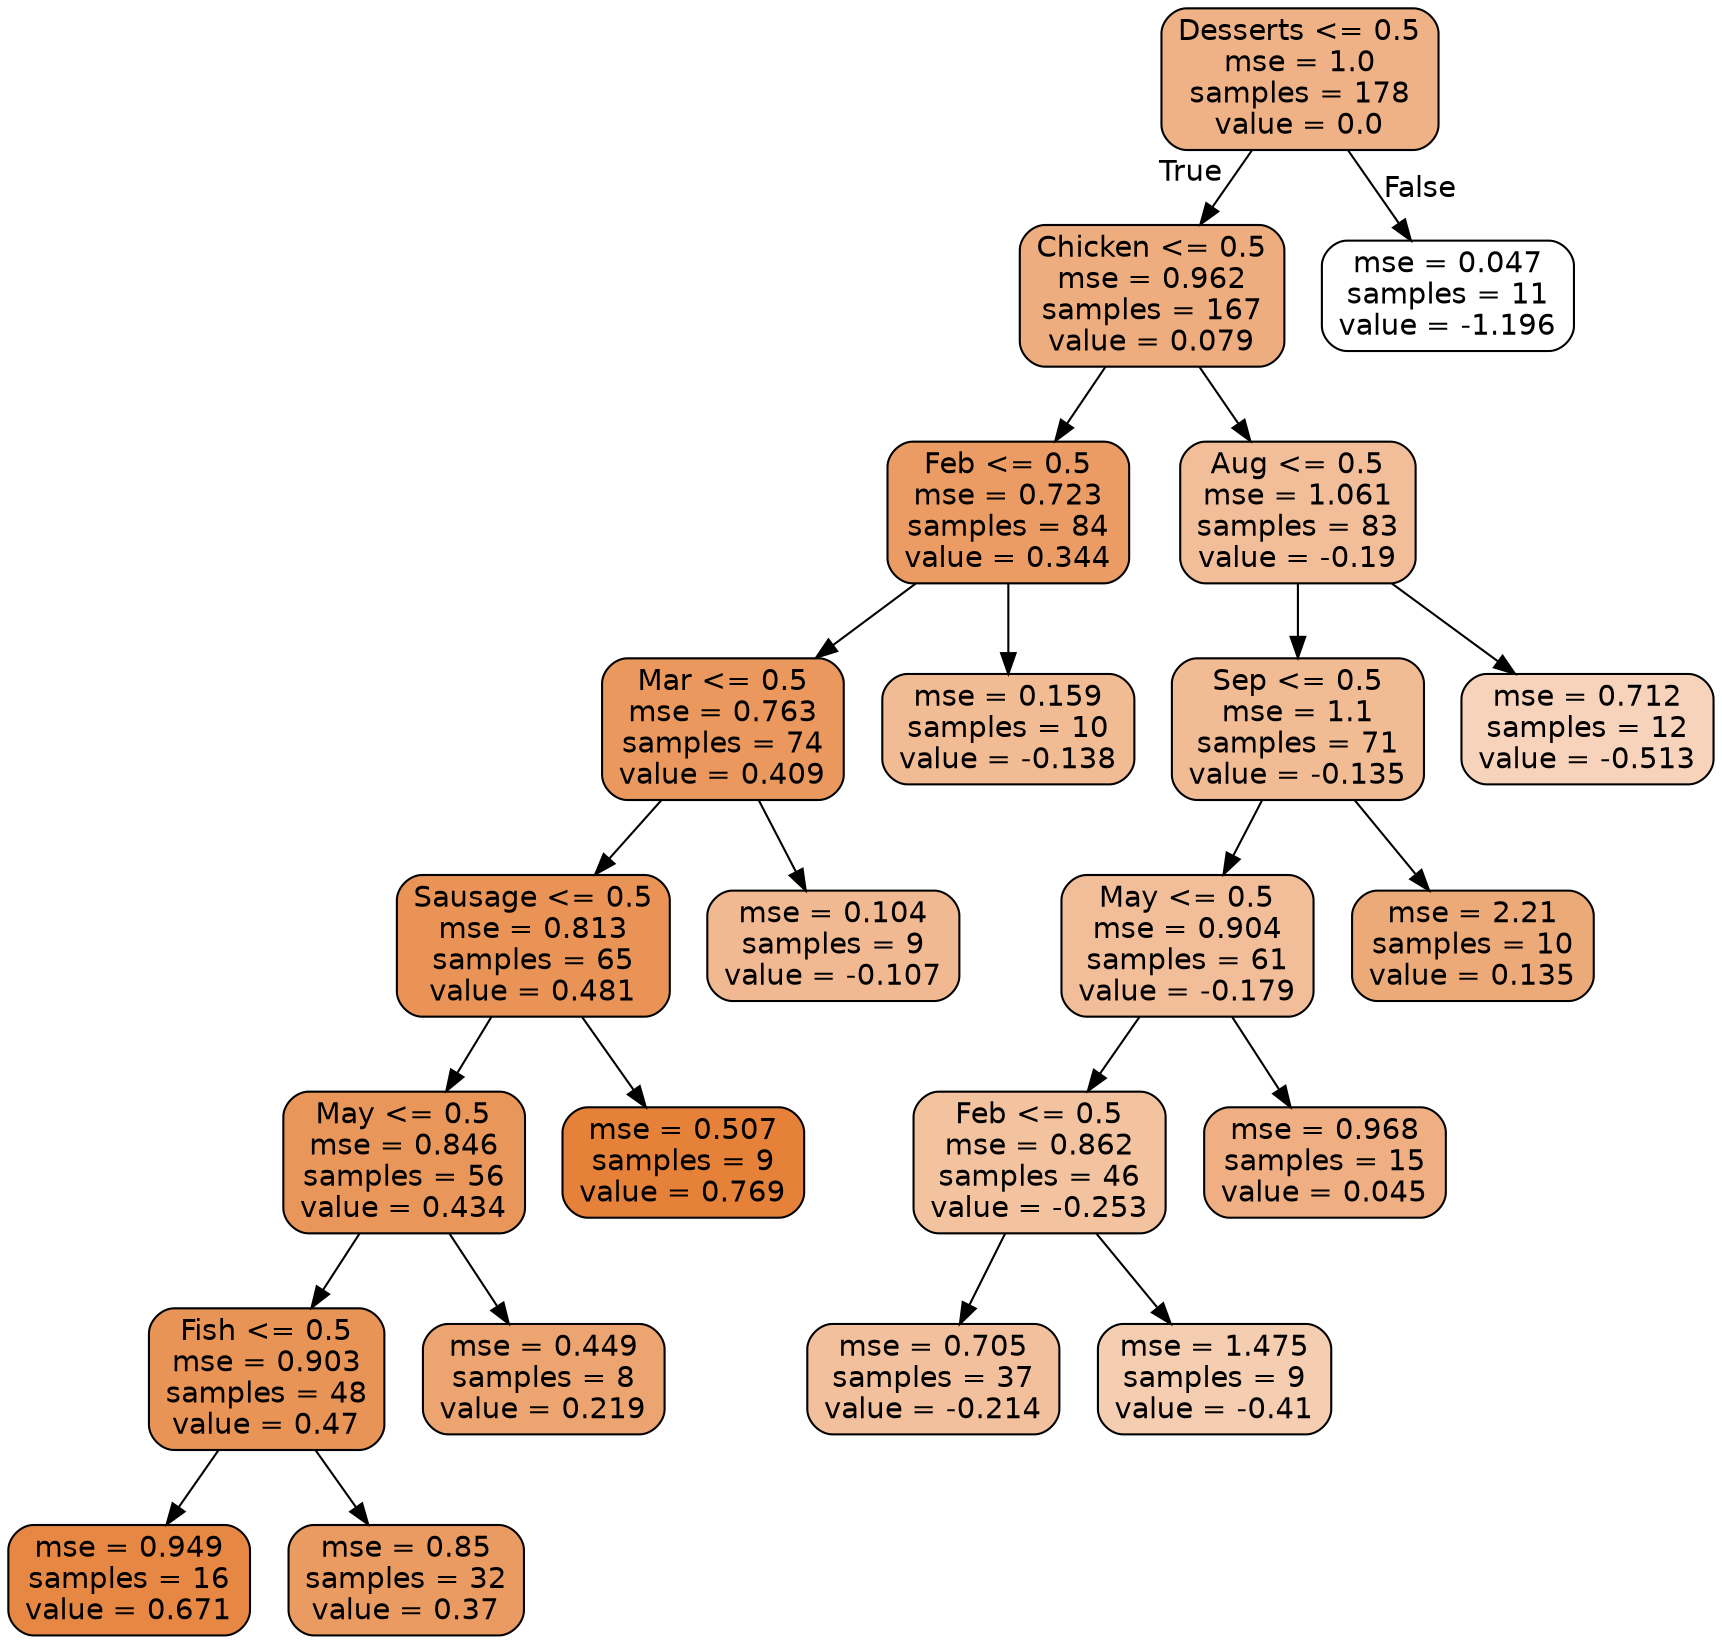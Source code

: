 digraph Tree {
node [shape=box, style="filled, rounded", color="black", fontname=helvetica] ;
edge [fontname=helvetica] ;
0 [label="Desserts <= 0.5\nmse = 1.0\nsamples = 178\nvalue = 0.0", fillcolor="#efb286"] ;
1 [label="Chicken <= 0.5\nmse = 0.962\nsamples = 167\nvalue = 0.079", fillcolor="#eead7f"] ;
0 -> 1 [labeldistance=2.5, labelangle=45, headlabel="True"] ;
2 [label="Feb <= 0.5\nmse = 0.723\nsamples = 84\nvalue = 0.344", fillcolor="#eb9c64"] ;
1 -> 2 ;
3 [label="Mar <= 0.5\nmse = 0.763\nsamples = 74\nvalue = 0.409", fillcolor="#ea985d"] ;
2 -> 3 ;
4 [label="Sausage <= 0.5\nmse = 0.813\nsamples = 65\nvalue = 0.481", fillcolor="#e99456"] ;
3 -> 4 ;
5 [label="May <= 0.5\nmse = 0.846\nsamples = 56\nvalue = 0.434", fillcolor="#e9965b"] ;
4 -> 5 ;
6 [label="Fish <= 0.5\nmse = 0.903\nsamples = 48\nvalue = 0.47", fillcolor="#e99457"] ;
5 -> 6 ;
7 [label="mse = 0.949\nsamples = 16\nvalue = 0.671", fillcolor="#e68743"] ;
6 -> 7 ;
8 [label="mse = 0.85\nsamples = 32\nvalue = 0.37", fillcolor="#ea9b61"] ;
6 -> 8 ;
9 [label="mse = 0.449\nsamples = 8\nvalue = 0.219", fillcolor="#eca470"] ;
5 -> 9 ;
10 [label="mse = 0.507\nsamples = 9\nvalue = 0.769", fillcolor="#e58139"] ;
4 -> 10 ;
11 [label="mse = 0.104\nsamples = 9\nvalue = -0.107", fillcolor="#f1b991"] ;
3 -> 11 ;
12 [label="mse = 0.159\nsamples = 10\nvalue = -0.138", fillcolor="#f1bb94"] ;
2 -> 12 ;
13 [label="Aug <= 0.5\nmse = 1.061\nsamples = 83\nvalue = -0.19", fillcolor="#f2be9a"] ;
1 -> 13 ;
14 [label="Sep <= 0.5\nmse = 1.1\nsamples = 71\nvalue = -0.135", fillcolor="#f1bb94"] ;
13 -> 14 ;
15 [label="May <= 0.5\nmse = 0.904\nsamples = 61\nvalue = -0.179", fillcolor="#f2be99"] ;
14 -> 15 ;
16 [label="Feb <= 0.5\nmse = 0.862\nsamples = 46\nvalue = -0.253", fillcolor="#f3c3a0"] ;
15 -> 16 ;
17 [label="mse = 0.705\nsamples = 37\nvalue = -0.214", fillcolor="#f2c09c"] ;
16 -> 17 ;
18 [label="mse = 1.475\nsamples = 9\nvalue = -0.41", fillcolor="#f5cdb0"] ;
16 -> 18 ;
19 [label="mse = 0.968\nsamples = 15\nvalue = 0.045", fillcolor="#efaf82"] ;
15 -> 19 ;
20 [label="mse = 2.21\nsamples = 10\nvalue = 0.135", fillcolor="#edaa79"] ;
14 -> 20 ;
21 [label="mse = 0.712\nsamples = 12\nvalue = -0.513", fillcolor="#f6d3ba"] ;
13 -> 21 ;
22 [label="mse = 0.047\nsamples = 11\nvalue = -1.196", fillcolor="#ffffff"] ;
0 -> 22 [labeldistance=2.5, labelangle=-45, headlabel="False"] ;
}